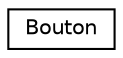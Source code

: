digraph "Graphical Class Hierarchy"
{
  edge [fontname="Helvetica",fontsize="10",labelfontname="Helvetica",labelfontsize="10"];
  node [fontname="Helvetica",fontsize="10",shape=record];
  rankdir="LR";
  Node1 [label="Bouton",height=0.2,width=0.4,color="black", fillcolor="white", style="filled",URL="$classBouton.html",tooltip="gere les boutons sdl "];
}
